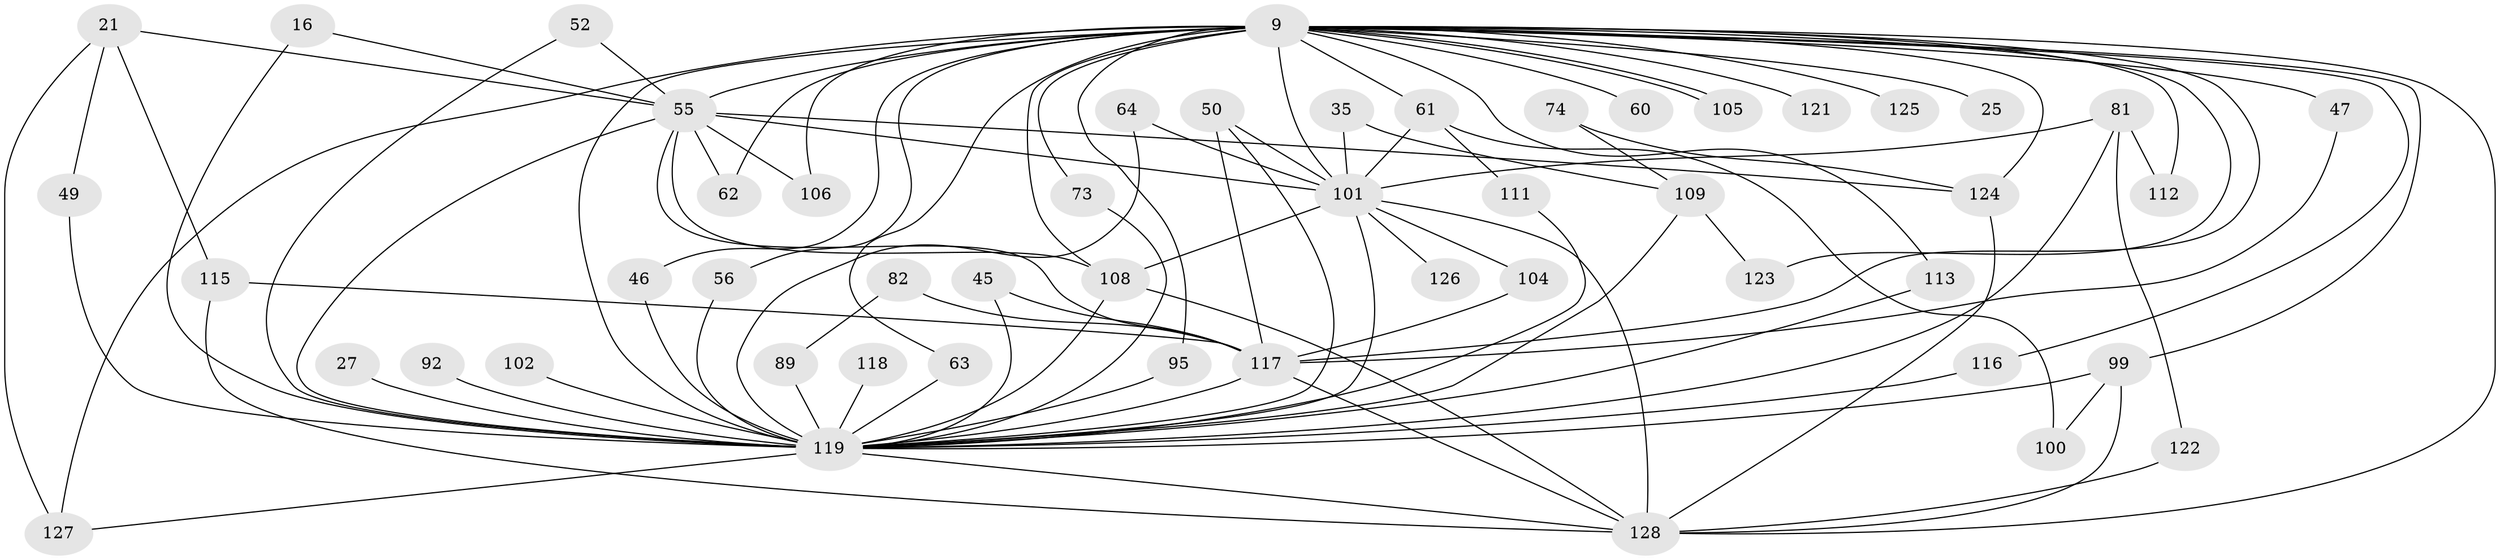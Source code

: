 // original degree distribution, {23: 0.0078125, 21: 0.0078125, 38: 0.0078125, 18: 0.0078125, 19: 0.0078125, 17: 0.0078125, 24: 0.015625, 27: 0.0078125, 13: 0.0078125, 9: 0.0078125, 3: 0.2265625, 2: 0.4921875, 6: 0.03125, 4: 0.1171875, 5: 0.0390625, 7: 0.0078125}
// Generated by graph-tools (version 1.1) at 2025/48/03/04/25 21:48:54]
// undirected, 51 vertices, 99 edges
graph export_dot {
graph [start="1"]
  node [color=gray90,style=filled];
  9 [super="+7+2"];
  16;
  21;
  25;
  27;
  35;
  45;
  46;
  47;
  49;
  50 [super="+39"];
  52;
  55 [super="+13"];
  56;
  60;
  61 [super="+58"];
  62;
  63;
  64;
  73;
  74;
  81 [super="+69"];
  82;
  89 [super="+79"];
  92;
  95 [super="+85"];
  99 [super="+41+57+88+98"];
  100;
  101 [super="+84+67+10"];
  102;
  104;
  105;
  106 [super="+65"];
  108 [super="+17+94+48"];
  109 [super="+15"];
  111;
  112 [super="+93"];
  113;
  115 [super="+26"];
  116;
  117 [super="+114+86"];
  118;
  119 [super="+83+78+76+72"];
  121;
  122;
  123;
  124 [super="+120+96"];
  125 [super="+32"];
  126;
  127 [super="+110"];
  128 [super="+33+43+87+107+103"];
  9 -- 25 [weight=2];
  9 -- 47 [weight=2];
  9 -- 55 [weight=10];
  9 -- 60 [weight=2];
  9 -- 63;
  9 -- 105;
  9 -- 105;
  9 -- 121 [weight=2];
  9 -- 123;
  9 -- 113;
  9 -- 61 [weight=2];
  9 -- 117 [weight=5];
  9 -- 56;
  9 -- 125 [weight=3];
  9 -- 62;
  9 -- 106;
  9 -- 95;
  9 -- 73;
  9 -- 46;
  9 -- 112 [weight=2];
  9 -- 116;
  9 -- 124 [weight=4];
  9 -- 119 [weight=11];
  9 -- 127;
  9 -- 101 [weight=12];
  9 -- 128 [weight=5];
  9 -- 99 [weight=2];
  9 -- 108 [weight=2];
  16 -- 55;
  16 -- 119;
  21 -- 49;
  21 -- 127;
  21 -- 55 [weight=2];
  21 -- 115;
  27 -- 119 [weight=2];
  35 -- 109;
  35 -- 101;
  45 -- 117;
  45 -- 119;
  46 -- 119;
  47 -- 117;
  49 -- 119;
  50 -- 117;
  50 -- 101;
  50 -- 119;
  52 -- 55;
  52 -- 119;
  55 -- 106 [weight=2];
  55 -- 62;
  55 -- 124 [weight=2];
  55 -- 119 [weight=7];
  55 -- 108;
  55 -- 117 [weight=3];
  55 -- 101 [weight=4];
  56 -- 119;
  61 -- 111;
  61 -- 100;
  61 -- 101;
  63 -- 119;
  64 -- 101;
  64 -- 119;
  73 -- 119;
  74 -- 109;
  74 -- 124;
  81 -- 122;
  81 -- 112;
  81 -- 101;
  81 -- 119 [weight=2];
  82 -- 89;
  82 -- 117;
  89 -- 119 [weight=3];
  92 -- 119 [weight=2];
  95 -- 119 [weight=2];
  99 -- 128;
  99 -- 100;
  99 -- 119 [weight=4];
  101 -- 126 [weight=2];
  101 -- 119 [weight=6];
  101 -- 128 [weight=3];
  101 -- 104;
  101 -- 108 [weight=2];
  102 -- 119 [weight=2];
  104 -- 117;
  108 -- 119;
  108 -- 128;
  109 -- 123;
  109 -- 119 [weight=2];
  111 -- 119;
  113 -- 119;
  115 -- 117;
  115 -- 128 [weight=2];
  116 -- 119;
  117 -- 119 [weight=3];
  117 -- 128 [weight=2];
  118 -- 119 [weight=2];
  119 -- 127;
  119 -- 128 [weight=5];
  122 -- 128;
  124 -- 128 [weight=2];
}
